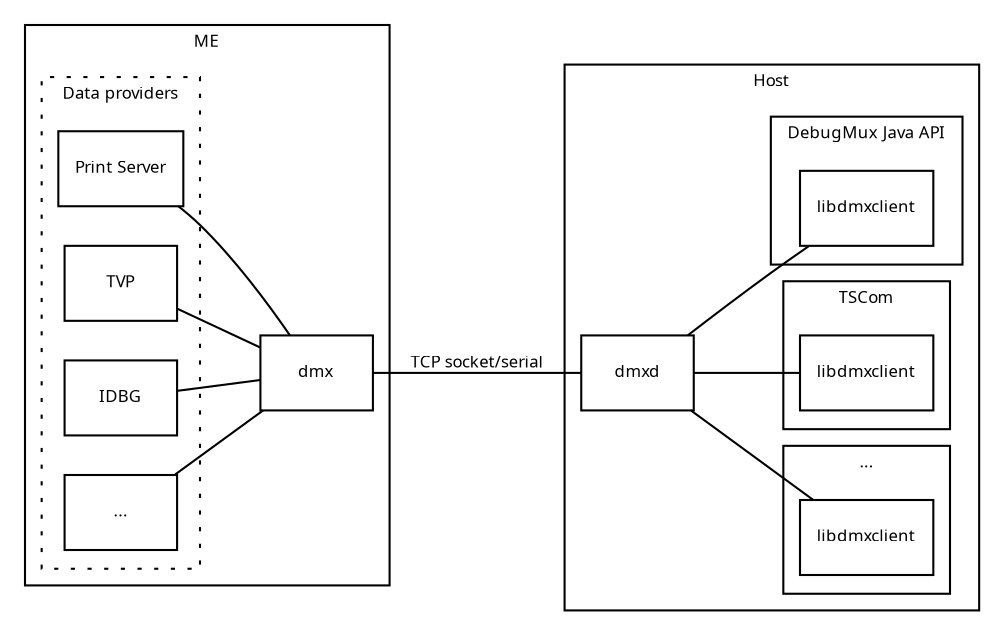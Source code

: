 graph dmx_arch {

    fontname="Verdana";
    fontsize=8;
    rankdir=LR;

    node [shape="record"
          fontname="Verdana"
          fontsize=8];
    
    edge [fontname="Verdana"
          fontsize=8];

    subgraph cluster_me {
        label="ME";
        me_dmx [label="dmx"];

        subgraph cluster_dp {
            label="Data providers";
            style=dotted;

            me_any [label="..."];
            me_idbg [label="IDBG"];
            me_tvp [label="TVP"];
            me_printserv [label="Print Server"];
        }
    }

    subgraph cluster_host {
        label="Host";
        host_dmxd [label="dmxd"];

        subgraph cluster_any {
            label="...";
            libdmxclient_any [label="libdmxclient"];
        }
        subgraph cluster_tscom {
            label="TSCom";
            libdmxclient_tscom [label="libdmxclient"];
        }
        subgraph cluster_dmxjava {
            label="DebugMux Java API";
            libdmxclient_dmxjava [label="libdmxclient"];
        }
    }

    me_idbg -- me_dmx;
    me_tvp -- me_dmx;
    me_printserv -- me_dmx;
    me_any -- me_dmx;
    
    me_dmx -- host_dmxd [label="TCP socket/serial"];
    
    host_dmxd -- libdmxclient_tscom;
    host_dmxd -- libdmxclient_dmxjava;
    host_dmxd -- libdmxclient_any;
}
